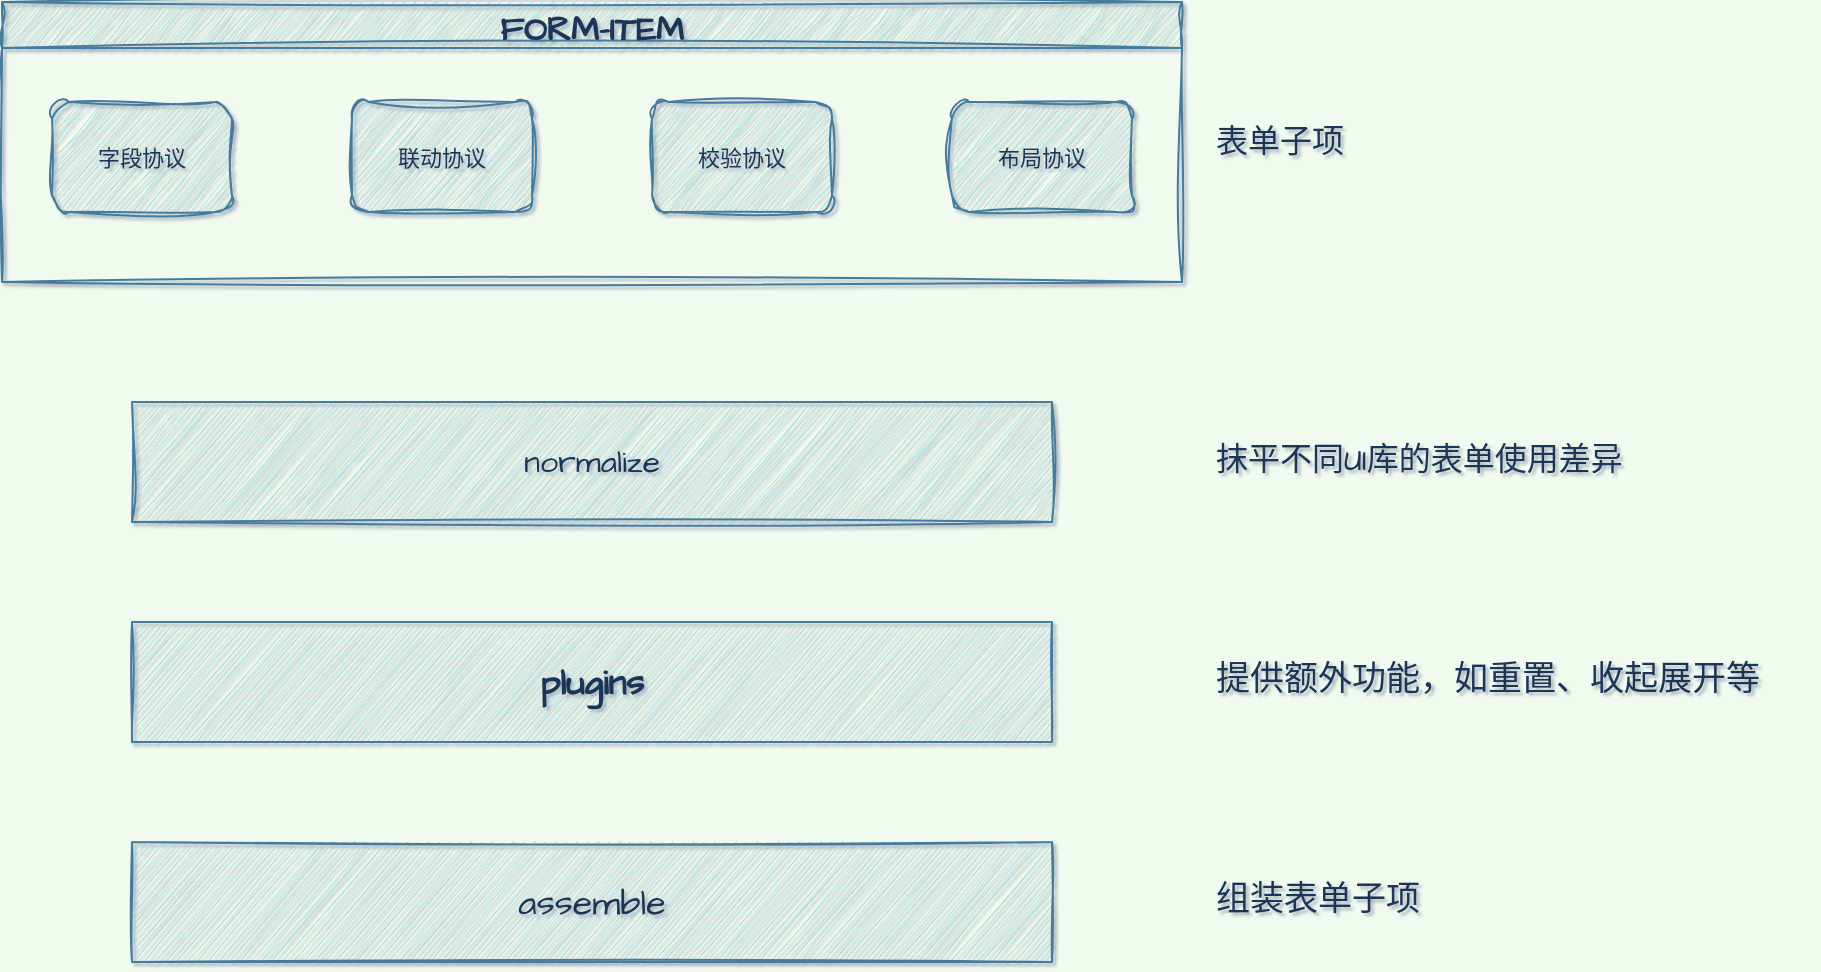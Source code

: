 <mxfile version="20.5.3" type="github">
  <diagram id="cISqrWhdumvlEyyOrCwD" name="Page-1">
    <mxGraphModel dx="860" dy="558" grid="1" gridSize="10" guides="1" tooltips="1" connect="1" arrows="1" fold="1" page="1" pageScale="1" pageWidth="827" pageHeight="1169" background="#F1FAEE" math="0" shadow="1">
      <root>
        <mxCell id="0" />
        <mxCell id="1" parent="0" />
        <mxCell id="Zguul4JbDPGOfQpuk0xG-1" value="assemble" style="rounded=0;whiteSpace=wrap;html=1;strokeColor=#457B9D;fontColor=#1D3557;fillColor=#A8DADC;sketch=1;fontFamily=Architects Daughter;fontSource=https%3A%2F%2Ffonts.googleapis.com%2Fcss%3Ffamily%3DArchitects%2BDaughter;fontSize=18;" vertex="1" parent="1">
          <mxGeometry x="110" y="540" width="460" height="60" as="geometry" />
        </mxCell>
        <mxCell id="Zguul4JbDPGOfQpuk0xG-2" value="normalize" style="rounded=0;whiteSpace=wrap;html=1;hachureGap=4;jiggle=2;fontFamily=Architects Daughter;fontSource=https%3A%2F%2Ffonts.googleapis.com%2Fcss%3Ffamily%3DArchitects%2BDaughter;fontSize=16;fillColor=#A8DADC;strokeColor=#457B9D;fontColor=#1D3557;sketch=1;" vertex="1" parent="1">
          <mxGeometry x="110" y="320" width="460" height="60" as="geometry" />
        </mxCell>
        <mxCell id="Zguul4JbDPGOfQpuk0xG-3" value="&lt;font style=&quot;font-size: 16px;&quot;&gt;抹平不同UI库的表单使用差异&lt;/font&gt;" style="text;html=1;align=left;verticalAlign=middle;resizable=0;points=[];autosize=1;strokeColor=none;fillColor=none;fontSize=16;fontFamily=Architects Daughter;fontColor=#1D3557;hachureGap=4;jiggle=2;fontSource=https%3A%2F%2Ffonts.googleapis.com%2Fcss%3Ffamily%3DArchitects%2BDaughter;sketch=1;" vertex="1" parent="1">
          <mxGeometry x="650" y="334" width="230" height="30" as="geometry" />
        </mxCell>
        <mxCell id="Zguul4JbDPGOfQpuk0xG-9" value="&lt;font style=&quot;font-size: 17px;&quot;&gt;组装表单子项&lt;/font&gt;" style="text;html=1;align=left;verticalAlign=middle;resizable=0;points=[];autosize=1;strokeColor=none;fillColor=none;fontSize=17;fontFamily=Architects Daughter;fontColor=#1D3557;hachureGap=4;jiggle=2;fontSource=https%3A%2F%2Ffonts.googleapis.com%2Fcss%3Ffamily%3DArchitects%2BDaughter;sketch=1;" vertex="1" parent="1">
          <mxGeometry x="650" y="554" width="130" height="30" as="geometry" />
        </mxCell>
        <mxCell id="Zguul4JbDPGOfQpuk0xG-10" value="&lt;font style=&quot;font-size: 18px;&quot;&gt;plugins&lt;/font&gt;" style="rounded=0;whiteSpace=wrap;html=1;strokeColor=#457B9D;fontColor=#1D3557;fillColor=#A8DADC;sketch=1;fontStyle=1;fontFamily=Architects Daughter;fontSource=https%3A%2F%2Ffonts.googleapis.com%2Fcss%3Ffamily%3DArchitects%2BDaughter;fontSize=18;" vertex="1" parent="1">
          <mxGeometry x="110" y="430" width="460" height="60" as="geometry" />
        </mxCell>
        <mxCell id="Zguul4JbDPGOfQpuk0xG-11" value="&lt;font style=&quot;font-size: 17px;&quot;&gt;提供额外功能，如重置、收起展开等&lt;/font&gt;" style="text;html=1;align=left;verticalAlign=middle;resizable=0;points=[];autosize=1;strokeColor=none;fillColor=none;fontSize=17;fontFamily=Architects Daughter;fontColor=#1D3557;hachureGap=4;jiggle=2;fontSource=https%3A%2F%2Ffonts.googleapis.com%2Fcss%3Ffamily%3DArchitects%2BDaughter;sketch=1;" vertex="1" parent="1">
          <mxGeometry x="650" y="444" width="300" height="30" as="geometry" />
        </mxCell>
        <mxCell id="Zguul4JbDPGOfQpuk0xG-12" value="FORM-ITEM" style="swimlane;hachureGap=4;jiggle=2;strokeColor=#457B9D;fontFamily=Architects Daughter;fontSource=https%3A%2F%2Ffonts.googleapis.com%2Fcss%3Ffamily%3DArchitects%2BDaughter;fontSize=17;fontColor=#1D3557;fillColor=#A8DADC;sketch=1;" vertex="1" parent="1">
          <mxGeometry x="45" y="120" width="590" height="140" as="geometry" />
        </mxCell>
        <mxCell id="Zguul4JbDPGOfQpuk0xG-5" value="字段协议" style="rounded=1;whiteSpace=wrap;html=1;hachureGap=4;jiggle=2;strokeColor=#457B9D;fontFamily=Architects Daughter;fontSource=https%3A%2F%2Ffonts.googleapis.com%2Fcss%3Ffamily%3DArchitects%2BDaughter;fontSize=11;fontColor=#1D3557;fillColor=#A8DADC;sketch=1;" vertex="1" parent="Zguul4JbDPGOfQpuk0xG-12">
          <mxGeometry x="25" y="50" width="90" height="55" as="geometry" />
        </mxCell>
        <mxCell id="Zguul4JbDPGOfQpuk0xG-6" value="联动协议" style="rounded=1;whiteSpace=wrap;html=1;hachureGap=4;jiggle=2;strokeColor=#457B9D;fontFamily=Architects Daughter;fontSource=https%3A%2F%2Ffonts.googleapis.com%2Fcss%3Ffamily%3DArchitects%2BDaughter;fontSize=11;fontColor=#1D3557;fillColor=#A8DADC;sketch=1;" vertex="1" parent="Zguul4JbDPGOfQpuk0xG-12">
          <mxGeometry x="175" y="50" width="90" height="55" as="geometry" />
        </mxCell>
        <mxCell id="Zguul4JbDPGOfQpuk0xG-7" value="校验协议" style="rounded=1;whiteSpace=wrap;html=1;hachureGap=4;jiggle=2;strokeColor=#457B9D;fontFamily=Architects Daughter;fontSource=https%3A%2F%2Ffonts.googleapis.com%2Fcss%3Ffamily%3DArchitects%2BDaughter;fontSize=11;fontColor=#1D3557;fillColor=#A8DADC;sketch=1;" vertex="1" parent="Zguul4JbDPGOfQpuk0xG-12">
          <mxGeometry x="325" y="50" width="90" height="55" as="geometry" />
        </mxCell>
        <mxCell id="Zguul4JbDPGOfQpuk0xG-8" value="布局协议" style="rounded=1;whiteSpace=wrap;html=1;hachureGap=4;jiggle=2;strokeColor=#457B9D;fontFamily=Architects Daughter;fontSource=https%3A%2F%2Ffonts.googleapis.com%2Fcss%3Ffamily%3DArchitects%2BDaughter;fontSize=11;fontColor=#1D3557;fillColor=#A8DADC;sketch=1;" vertex="1" parent="Zguul4JbDPGOfQpuk0xG-12">
          <mxGeometry x="475" y="50" width="90" height="55" as="geometry" />
        </mxCell>
        <mxCell id="Zguul4JbDPGOfQpuk0xG-13" value="表单子项" style="text;html=1;align=left;verticalAlign=middle;resizable=0;points=[];autosize=1;strokeColor=none;fillColor=none;fontSize=16;fontFamily=Architects Daughter;fontColor=#1D3557;hachureGap=4;jiggle=2;fontSource=https%3A%2F%2Ffonts.googleapis.com%2Fcss%3Ffamily%3DArchitects%2BDaughter;sketch=1;" vertex="1" parent="1">
          <mxGeometry x="650" y="175" width="90" height="30" as="geometry" />
        </mxCell>
      </root>
    </mxGraphModel>
  </diagram>
</mxfile>
